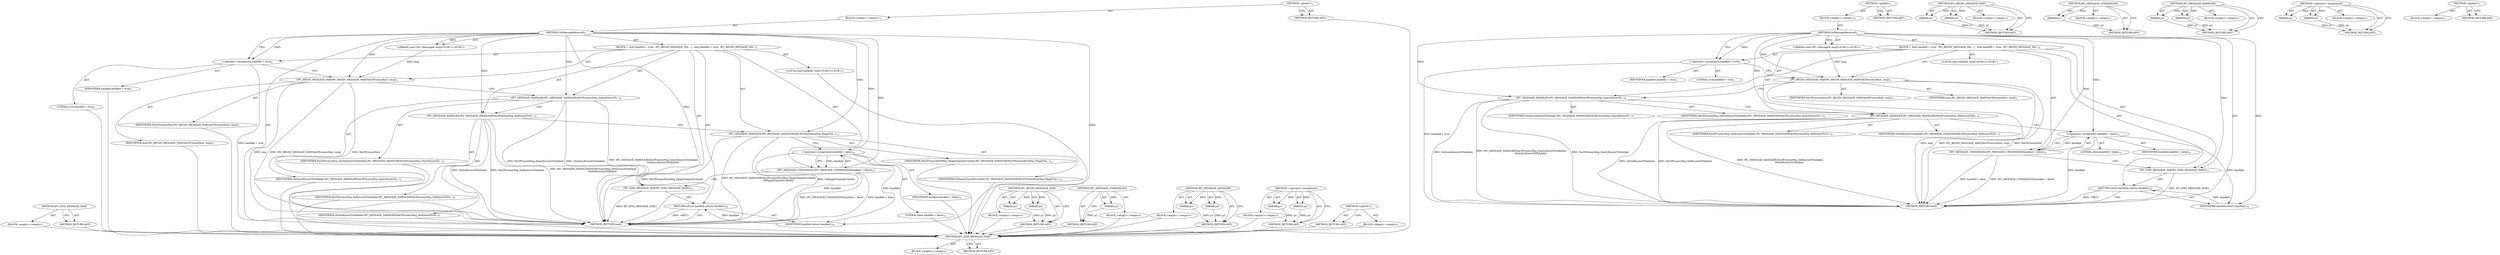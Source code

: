 digraph "&lt;global&gt;" {
vulnerable_72 [label=<(METHOD,IPC_END_MESSAGE_MAP)>];
vulnerable_73 [label=<(BLOCK,&lt;empty&gt;,&lt;empty&gt;)>];
vulnerable_74 [label=<(METHOD_RETURN,ANY)>];
vulnerable_6 [label=<(METHOD,&lt;global&gt;)<SUB>1</SUB>>];
vulnerable_7 [label=<(BLOCK,&lt;empty&gt;,&lt;empty&gt;)<SUB>1</SUB>>];
vulnerable_8 [label=<(METHOD,OnMessageReceived)<SUB>1</SUB>>];
vulnerable_9 [label="<(PARAM,const IPC::Message&amp; msg)<SUB>1</SUB>>"];
vulnerable_10 [label=<(BLOCK,{
  bool handled = true;
  IPC_BEGIN_MESSAGE_MA...,{
  bool handled = true;
  IPC_BEGIN_MESSAGE_MA...)<SUB>1</SUB>>];
vulnerable_11 [label="<(LOCAL,bool handled: bool)<SUB>2</SUB>>"];
vulnerable_12 [label=<(&lt;operator&gt;.assignment,handled = true)<SUB>2</SUB>>];
vulnerable_13 [label=<(IDENTIFIER,handled,handled = true)<SUB>2</SUB>>];
vulnerable_14 [label=<(LITERAL,true,handled = true)<SUB>2</SUB>>];
vulnerable_15 [label=<(IPC_BEGIN_MESSAGE_MAP,IPC_BEGIN_MESSAGE_MAP(NaClProcessHost, msg))<SUB>3</SUB>>];
vulnerable_16 [label=<(IDENTIFIER,NaClProcessHost,IPC_BEGIN_MESSAGE_MAP(NaClProcessHost, msg))<SUB>3</SUB>>];
vulnerable_17 [label=<(IDENTIFIER,msg,IPC_BEGIN_MESSAGE_MAP(NaClProcessHost, msg))<SUB>3</SUB>>];
vulnerable_18 [label=<(IPC_MESSAGE_HANDLER,IPC_MESSAGE_HANDLER(NaClProcessMsg_QueryKnownTo...)<SUB>4</SUB>>];
vulnerable_19 [label=<(IDENTIFIER,NaClProcessMsg_QueryKnownToValidate,IPC_MESSAGE_HANDLER(NaClProcessMsg_QueryKnownTo...)<SUB>4</SUB>>];
vulnerable_20 [label=<(IDENTIFIER,OnQueryKnownToValidate,IPC_MESSAGE_HANDLER(NaClProcessMsg_QueryKnownTo...)<SUB>5</SUB>>];
vulnerable_21 [label=<(IPC_MESSAGE_HANDLER,IPC_MESSAGE_HANDLER(NaClProcessMsg_SetKnownToVa...)<SUB>6</SUB>>];
vulnerable_22 [label=<(IDENTIFIER,NaClProcessMsg_SetKnownToValidate,IPC_MESSAGE_HANDLER(NaClProcessMsg_SetKnownToVa...)<SUB>6</SUB>>];
vulnerable_23 [label=<(IDENTIFIER,OnSetKnownToValidate,IPC_MESSAGE_HANDLER(NaClProcessMsg_SetKnownToVa...)<SUB>7</SUB>>];
vulnerable_24 [label=<(IPC_MESSAGE_HANDLER,IPC_MESSAGE_HANDLER(NaClProcessHostMsg_PpapiCha...)<SUB>12</SUB>>];
vulnerable_25 [label=<(IDENTIFIER,NaClProcessHostMsg_PpapiChannelCreated,IPC_MESSAGE_HANDLER(NaClProcessHostMsg_PpapiCha...)<SUB>12</SUB>>];
vulnerable_26 [label=<(IDENTIFIER,OnPpapiChannelCreated,IPC_MESSAGE_HANDLER(NaClProcessHostMsg_PpapiCha...)<SUB>13</SUB>>];
vulnerable_27 [label=<(IPC_MESSAGE_UNHANDLED,IPC_MESSAGE_UNHANDLED(handled = false))<SUB>14</SUB>>];
vulnerable_28 [label=<(&lt;operator&gt;.assignment,handled = false)<SUB>14</SUB>>];
vulnerable_29 [label=<(IDENTIFIER,handled,handled = false)<SUB>14</SUB>>];
vulnerable_30 [label=<(LITERAL,false,handled = false)<SUB>14</SUB>>];
vulnerable_31 [label=<(IPC_END_MESSAGE_MAP,IPC_END_MESSAGE_MAP())<SUB>15</SUB>>];
vulnerable_32 [label=<(RETURN,return handled;,return handled;)<SUB>16</SUB>>];
vulnerable_33 [label=<(IDENTIFIER,handled,return handled;)<SUB>16</SUB>>];
vulnerable_34 [label=<(METHOD_RETURN,bool)<SUB>1</SUB>>];
vulnerable_36 [label=<(METHOD_RETURN,ANY)<SUB>1</SUB>>];
vulnerable_58 [label=<(METHOD,IPC_BEGIN_MESSAGE_MAP)>];
vulnerable_59 [label=<(PARAM,p1)>];
vulnerable_60 [label=<(PARAM,p2)>];
vulnerable_61 [label=<(BLOCK,&lt;empty&gt;,&lt;empty&gt;)>];
vulnerable_62 [label=<(METHOD_RETURN,ANY)>];
vulnerable_68 [label=<(METHOD,IPC_MESSAGE_UNHANDLED)>];
vulnerable_69 [label=<(PARAM,p1)>];
vulnerable_70 [label=<(BLOCK,&lt;empty&gt;,&lt;empty&gt;)>];
vulnerable_71 [label=<(METHOD_RETURN,ANY)>];
vulnerable_63 [label=<(METHOD,IPC_MESSAGE_HANDLER)>];
vulnerable_64 [label=<(PARAM,p1)>];
vulnerable_65 [label=<(PARAM,p2)>];
vulnerable_66 [label=<(BLOCK,&lt;empty&gt;,&lt;empty&gt;)>];
vulnerable_67 [label=<(METHOD_RETURN,ANY)>];
vulnerable_53 [label=<(METHOD,&lt;operator&gt;.assignment)>];
vulnerable_54 [label=<(PARAM,p1)>];
vulnerable_55 [label=<(PARAM,p2)>];
vulnerable_56 [label=<(BLOCK,&lt;empty&gt;,&lt;empty&gt;)>];
vulnerable_57 [label=<(METHOD_RETURN,ANY)>];
vulnerable_47 [label=<(METHOD,&lt;global&gt;)<SUB>1</SUB>>];
vulnerable_48 [label=<(BLOCK,&lt;empty&gt;,&lt;empty&gt;)>];
vulnerable_49 [label=<(METHOD_RETURN,ANY)>];
fixed_69 [label=<(METHOD,IPC_END_MESSAGE_MAP)>];
fixed_70 [label=<(BLOCK,&lt;empty&gt;,&lt;empty&gt;)>];
fixed_71 [label=<(METHOD_RETURN,ANY)>];
fixed_6 [label=<(METHOD,&lt;global&gt;)<SUB>1</SUB>>];
fixed_7 [label=<(BLOCK,&lt;empty&gt;,&lt;empty&gt;)<SUB>1</SUB>>];
fixed_8 [label=<(METHOD,OnMessageReceived)<SUB>1</SUB>>];
fixed_9 [label="<(PARAM,const IPC::Message&amp; msg)<SUB>1</SUB>>"];
fixed_10 [label=<(BLOCK,{
  bool handled = true;
  IPC_BEGIN_MESSAGE_MA...,{
  bool handled = true;
  IPC_BEGIN_MESSAGE_MA...)<SUB>1</SUB>>];
fixed_11 [label="<(LOCAL,bool handled: bool)<SUB>2</SUB>>"];
fixed_12 [label=<(&lt;operator&gt;.assignment,handled = true)<SUB>2</SUB>>];
fixed_13 [label=<(IDENTIFIER,handled,handled = true)<SUB>2</SUB>>];
fixed_14 [label=<(LITERAL,true,handled = true)<SUB>2</SUB>>];
fixed_15 [label=<(IPC_BEGIN_MESSAGE_MAP,IPC_BEGIN_MESSAGE_MAP(NaClProcessHost, msg))<SUB>3</SUB>>];
fixed_16 [label=<(IDENTIFIER,NaClProcessHost,IPC_BEGIN_MESSAGE_MAP(NaClProcessHost, msg))<SUB>3</SUB>>];
fixed_17 [label=<(IDENTIFIER,msg,IPC_BEGIN_MESSAGE_MAP(NaClProcessHost, msg))<SUB>3</SUB>>];
fixed_18 [label=<(IPC_MESSAGE_HANDLER,IPC_MESSAGE_HANDLER(NaClProcessMsg_QueryKnownTo...)<SUB>4</SUB>>];
fixed_19 [label=<(IDENTIFIER,NaClProcessMsg_QueryKnownToValidate,IPC_MESSAGE_HANDLER(NaClProcessMsg_QueryKnownTo...)<SUB>4</SUB>>];
fixed_20 [label=<(IDENTIFIER,OnQueryKnownToValidate,IPC_MESSAGE_HANDLER(NaClProcessMsg_QueryKnownTo...)<SUB>5</SUB>>];
fixed_21 [label=<(IPC_MESSAGE_HANDLER,IPC_MESSAGE_HANDLER(NaClProcessMsg_SetKnownToVa...)<SUB>6</SUB>>];
fixed_22 [label=<(IDENTIFIER,NaClProcessMsg_SetKnownToValidate,IPC_MESSAGE_HANDLER(NaClProcessMsg_SetKnownToVa...)<SUB>6</SUB>>];
fixed_23 [label=<(IDENTIFIER,OnSetKnownToValidate,IPC_MESSAGE_HANDLER(NaClProcessMsg_SetKnownToVa...)<SUB>7</SUB>>];
fixed_24 [label=<(IPC_MESSAGE_UNHANDLED,IPC_MESSAGE_UNHANDLED(handled = false))<SUB>12</SUB>>];
fixed_25 [label=<(&lt;operator&gt;.assignment,handled = false)<SUB>12</SUB>>];
fixed_26 [label=<(IDENTIFIER,handled,handled = false)<SUB>12</SUB>>];
fixed_27 [label=<(LITERAL,false,handled = false)<SUB>12</SUB>>];
fixed_28 [label=<(IPC_END_MESSAGE_MAP,IPC_END_MESSAGE_MAP())<SUB>13</SUB>>];
fixed_29 [label=<(RETURN,return handled;,return handled;)<SUB>14</SUB>>];
fixed_30 [label=<(IDENTIFIER,handled,return handled;)<SUB>14</SUB>>];
fixed_31 [label=<(METHOD_RETURN,bool)<SUB>1</SUB>>];
fixed_33 [label=<(METHOD_RETURN,ANY)<SUB>1</SUB>>];
fixed_55 [label=<(METHOD,IPC_BEGIN_MESSAGE_MAP)>];
fixed_56 [label=<(PARAM,p1)>];
fixed_57 [label=<(PARAM,p2)>];
fixed_58 [label=<(BLOCK,&lt;empty&gt;,&lt;empty&gt;)>];
fixed_59 [label=<(METHOD_RETURN,ANY)>];
fixed_65 [label=<(METHOD,IPC_MESSAGE_UNHANDLED)>];
fixed_66 [label=<(PARAM,p1)>];
fixed_67 [label=<(BLOCK,&lt;empty&gt;,&lt;empty&gt;)>];
fixed_68 [label=<(METHOD_RETURN,ANY)>];
fixed_60 [label=<(METHOD,IPC_MESSAGE_HANDLER)>];
fixed_61 [label=<(PARAM,p1)>];
fixed_62 [label=<(PARAM,p2)>];
fixed_63 [label=<(BLOCK,&lt;empty&gt;,&lt;empty&gt;)>];
fixed_64 [label=<(METHOD_RETURN,ANY)>];
fixed_50 [label=<(METHOD,&lt;operator&gt;.assignment)>];
fixed_51 [label=<(PARAM,p1)>];
fixed_52 [label=<(PARAM,p2)>];
fixed_53 [label=<(BLOCK,&lt;empty&gt;,&lt;empty&gt;)>];
fixed_54 [label=<(METHOD_RETURN,ANY)>];
fixed_44 [label=<(METHOD,&lt;global&gt;)<SUB>1</SUB>>];
fixed_45 [label=<(BLOCK,&lt;empty&gt;,&lt;empty&gt;)>];
fixed_46 [label=<(METHOD_RETURN,ANY)>];
vulnerable_72 -> vulnerable_73  [key=0, label="AST: "];
vulnerable_72 -> vulnerable_74  [key=0, label="AST: "];
vulnerable_72 -> vulnerable_74  [key=1, label="CFG: "];
vulnerable_73 -> fixed_69  [key=0];
vulnerable_74 -> fixed_69  [key=0];
vulnerable_6 -> vulnerable_7  [key=0, label="AST: "];
vulnerable_6 -> vulnerable_36  [key=0, label="AST: "];
vulnerable_6 -> vulnerable_36  [key=1, label="CFG: "];
vulnerable_7 -> vulnerable_8  [key=0, label="AST: "];
vulnerable_8 -> vulnerable_9  [key=0, label="AST: "];
vulnerable_8 -> vulnerable_9  [key=1, label="DDG: "];
vulnerable_8 -> vulnerable_10  [key=0, label="AST: "];
vulnerable_8 -> vulnerable_34  [key=0, label="AST: "];
vulnerable_8 -> vulnerable_12  [key=0, label="CFG: "];
vulnerable_8 -> vulnerable_12  [key=1, label="DDG: "];
vulnerable_8 -> vulnerable_31  [key=0, label="DDG: "];
vulnerable_8 -> vulnerable_15  [key=0, label="DDG: "];
vulnerable_8 -> vulnerable_18  [key=0, label="DDG: "];
vulnerable_8 -> vulnerable_21  [key=0, label="DDG: "];
vulnerable_8 -> vulnerable_24  [key=0, label="DDG: "];
vulnerable_8 -> vulnerable_27  [key=0, label="DDG: "];
vulnerable_8 -> vulnerable_33  [key=0, label="DDG: "];
vulnerable_8 -> vulnerable_28  [key=0, label="DDG: "];
vulnerable_9 -> vulnerable_15  [key=0, label="DDG: msg"];
vulnerable_10 -> vulnerable_11  [key=0, label="AST: "];
vulnerable_10 -> vulnerable_12  [key=0, label="AST: "];
vulnerable_10 -> vulnerable_15  [key=0, label="AST: "];
vulnerable_10 -> vulnerable_18  [key=0, label="AST: "];
vulnerable_10 -> vulnerable_21  [key=0, label="AST: "];
vulnerable_10 -> vulnerable_24  [key=0, label="AST: "];
vulnerable_10 -> vulnerable_27  [key=0, label="AST: "];
vulnerable_10 -> vulnerable_31  [key=0, label="AST: "];
vulnerable_10 -> vulnerable_32  [key=0, label="AST: "];
vulnerable_11 -> fixed_69  [key=0];
vulnerable_12 -> vulnerable_13  [key=0, label="AST: "];
vulnerable_12 -> vulnerable_14  [key=0, label="AST: "];
vulnerable_12 -> vulnerable_15  [key=0, label="CFG: "];
vulnerable_12 -> vulnerable_34  [key=0, label="DDG: handled = true"];
vulnerable_13 -> fixed_69  [key=0];
vulnerable_14 -> fixed_69  [key=0];
vulnerable_15 -> vulnerable_16  [key=0, label="AST: "];
vulnerable_15 -> vulnerable_17  [key=0, label="AST: "];
vulnerable_15 -> vulnerable_18  [key=0, label="CFG: "];
vulnerable_15 -> vulnerable_34  [key=0, label="DDG: msg"];
vulnerable_15 -> vulnerable_34  [key=1, label="DDG: IPC_BEGIN_MESSAGE_MAP(NaClProcessHost, msg)"];
vulnerable_15 -> vulnerable_34  [key=2, label="DDG: NaClProcessHost"];
vulnerable_16 -> fixed_69  [key=0];
vulnerable_17 -> fixed_69  [key=0];
vulnerable_18 -> vulnerable_19  [key=0, label="AST: "];
vulnerable_18 -> vulnerable_20  [key=0, label="AST: "];
vulnerable_18 -> vulnerable_21  [key=0, label="CFG: "];
vulnerable_18 -> vulnerable_34  [key=0, label="DDG: OnQueryKnownToValidate"];
vulnerable_18 -> vulnerable_34  [key=1, label="DDG: IPC_MESSAGE_HANDLER(NaClProcessMsg_QueryKnownToValidate,
                        OnQueryKnownToValidate)"];
vulnerable_18 -> vulnerable_34  [key=2, label="DDG: NaClProcessMsg_QueryKnownToValidate"];
vulnerable_19 -> fixed_69  [key=0];
vulnerable_20 -> fixed_69  [key=0];
vulnerable_21 -> vulnerable_22  [key=0, label="AST: "];
vulnerable_21 -> vulnerable_23  [key=0, label="AST: "];
vulnerable_21 -> vulnerable_24  [key=0, label="CFG: "];
vulnerable_21 -> vulnerable_34  [key=0, label="DDG: NaClProcessMsg_SetKnownToValidate"];
vulnerable_21 -> vulnerable_34  [key=1, label="DDG: IPC_MESSAGE_HANDLER(NaClProcessMsg_SetKnownToValidate,
                        OnSetKnownToValidate)"];
vulnerable_21 -> vulnerable_34  [key=2, label="DDG: OnSetKnownToValidate"];
vulnerable_22 -> fixed_69  [key=0];
vulnerable_23 -> fixed_69  [key=0];
vulnerable_24 -> vulnerable_25  [key=0, label="AST: "];
vulnerable_24 -> vulnerable_26  [key=0, label="AST: "];
vulnerable_24 -> vulnerable_28  [key=0, label="CFG: "];
vulnerable_24 -> vulnerable_34  [key=0, label="DDG: NaClProcessHostMsg_PpapiChannelCreated"];
vulnerable_24 -> vulnerable_34  [key=1, label="DDG: IPC_MESSAGE_HANDLER(NaClProcessHostMsg_PpapiChannelCreated,
                        OnPpapiChannelCreated)"];
vulnerable_24 -> vulnerable_34  [key=2, label="DDG: OnPpapiChannelCreated"];
vulnerable_25 -> fixed_69  [key=0];
vulnerable_26 -> fixed_69  [key=0];
vulnerable_27 -> vulnerable_28  [key=0, label="AST: "];
vulnerable_27 -> vulnerable_31  [key=0, label="CFG: "];
vulnerable_27 -> vulnerable_34  [key=0, label="DDG: handled = false"];
vulnerable_27 -> vulnerable_34  [key=1, label="DDG: IPC_MESSAGE_UNHANDLED(handled = false)"];
vulnerable_28 -> vulnerable_29  [key=0, label="AST: "];
vulnerable_28 -> vulnerable_30  [key=0, label="AST: "];
vulnerable_28 -> vulnerable_27  [key=0, label="CFG: "];
vulnerable_28 -> vulnerable_27  [key=1, label="DDG: handled"];
vulnerable_28 -> vulnerable_34  [key=0, label="DDG: handled"];
vulnerable_28 -> vulnerable_33  [key=0, label="DDG: handled"];
vulnerable_29 -> fixed_69  [key=0];
vulnerable_30 -> fixed_69  [key=0];
vulnerable_31 -> vulnerable_32  [key=0, label="CFG: "];
vulnerable_31 -> vulnerable_34  [key=0, label="DDG: IPC_END_MESSAGE_MAP()"];
vulnerable_32 -> vulnerable_33  [key=0, label="AST: "];
vulnerable_32 -> vulnerable_34  [key=0, label="CFG: "];
vulnerable_32 -> vulnerable_34  [key=1, label="DDG: &lt;RET&gt;"];
vulnerable_33 -> vulnerable_32  [key=0, label="DDG: handled"];
vulnerable_34 -> fixed_69  [key=0];
vulnerable_36 -> fixed_69  [key=0];
vulnerable_58 -> vulnerable_59  [key=0, label="AST: "];
vulnerable_58 -> vulnerable_59  [key=1, label="DDG: "];
vulnerable_58 -> vulnerable_61  [key=0, label="AST: "];
vulnerable_58 -> vulnerable_60  [key=0, label="AST: "];
vulnerable_58 -> vulnerable_60  [key=1, label="DDG: "];
vulnerable_58 -> vulnerable_62  [key=0, label="AST: "];
vulnerable_58 -> vulnerable_62  [key=1, label="CFG: "];
vulnerable_59 -> vulnerable_62  [key=0, label="DDG: p1"];
vulnerable_60 -> vulnerable_62  [key=0, label="DDG: p2"];
vulnerable_61 -> fixed_69  [key=0];
vulnerable_62 -> fixed_69  [key=0];
vulnerable_68 -> vulnerable_69  [key=0, label="AST: "];
vulnerable_68 -> vulnerable_69  [key=1, label="DDG: "];
vulnerable_68 -> vulnerable_70  [key=0, label="AST: "];
vulnerable_68 -> vulnerable_71  [key=0, label="AST: "];
vulnerable_68 -> vulnerable_71  [key=1, label="CFG: "];
vulnerable_69 -> vulnerable_71  [key=0, label="DDG: p1"];
vulnerable_70 -> fixed_69  [key=0];
vulnerable_71 -> fixed_69  [key=0];
vulnerable_63 -> vulnerable_64  [key=0, label="AST: "];
vulnerable_63 -> vulnerable_64  [key=1, label="DDG: "];
vulnerable_63 -> vulnerable_66  [key=0, label="AST: "];
vulnerable_63 -> vulnerable_65  [key=0, label="AST: "];
vulnerable_63 -> vulnerable_65  [key=1, label="DDG: "];
vulnerable_63 -> vulnerable_67  [key=0, label="AST: "];
vulnerable_63 -> vulnerable_67  [key=1, label="CFG: "];
vulnerable_64 -> vulnerable_67  [key=0, label="DDG: p1"];
vulnerable_65 -> vulnerable_67  [key=0, label="DDG: p2"];
vulnerable_66 -> fixed_69  [key=0];
vulnerable_67 -> fixed_69  [key=0];
vulnerable_53 -> vulnerable_54  [key=0, label="AST: "];
vulnerable_53 -> vulnerable_54  [key=1, label="DDG: "];
vulnerable_53 -> vulnerable_56  [key=0, label="AST: "];
vulnerable_53 -> vulnerable_55  [key=0, label="AST: "];
vulnerable_53 -> vulnerable_55  [key=1, label="DDG: "];
vulnerable_53 -> vulnerable_57  [key=0, label="AST: "];
vulnerable_53 -> vulnerable_57  [key=1, label="CFG: "];
vulnerable_54 -> vulnerable_57  [key=0, label="DDG: p1"];
vulnerable_55 -> vulnerable_57  [key=0, label="DDG: p2"];
vulnerable_56 -> fixed_69  [key=0];
vulnerable_57 -> fixed_69  [key=0];
vulnerable_47 -> vulnerable_48  [key=0, label="AST: "];
vulnerable_47 -> vulnerable_49  [key=0, label="AST: "];
vulnerable_47 -> vulnerable_49  [key=1, label="CFG: "];
vulnerable_48 -> fixed_69  [key=0];
vulnerable_49 -> fixed_69  [key=0];
fixed_69 -> fixed_70  [key=0, label="AST: "];
fixed_69 -> fixed_71  [key=0, label="AST: "];
fixed_69 -> fixed_71  [key=1, label="CFG: "];
fixed_6 -> fixed_7  [key=0, label="AST: "];
fixed_6 -> fixed_33  [key=0, label="AST: "];
fixed_6 -> fixed_33  [key=1, label="CFG: "];
fixed_7 -> fixed_8  [key=0, label="AST: "];
fixed_8 -> fixed_9  [key=0, label="AST: "];
fixed_8 -> fixed_9  [key=1, label="DDG: "];
fixed_8 -> fixed_10  [key=0, label="AST: "];
fixed_8 -> fixed_31  [key=0, label="AST: "];
fixed_8 -> fixed_12  [key=0, label="CFG: "];
fixed_8 -> fixed_12  [key=1, label="DDG: "];
fixed_8 -> fixed_28  [key=0, label="DDG: "];
fixed_8 -> fixed_15  [key=0, label="DDG: "];
fixed_8 -> fixed_18  [key=0, label="DDG: "];
fixed_8 -> fixed_21  [key=0, label="DDG: "];
fixed_8 -> fixed_24  [key=0, label="DDG: "];
fixed_8 -> fixed_30  [key=0, label="DDG: "];
fixed_8 -> fixed_25  [key=0, label="DDG: "];
fixed_9 -> fixed_15  [key=0, label="DDG: msg"];
fixed_10 -> fixed_11  [key=0, label="AST: "];
fixed_10 -> fixed_12  [key=0, label="AST: "];
fixed_10 -> fixed_15  [key=0, label="AST: "];
fixed_10 -> fixed_18  [key=0, label="AST: "];
fixed_10 -> fixed_21  [key=0, label="AST: "];
fixed_10 -> fixed_24  [key=0, label="AST: "];
fixed_10 -> fixed_28  [key=0, label="AST: "];
fixed_10 -> fixed_29  [key=0, label="AST: "];
fixed_12 -> fixed_13  [key=0, label="AST: "];
fixed_12 -> fixed_14  [key=0, label="AST: "];
fixed_12 -> fixed_15  [key=0, label="CFG: "];
fixed_12 -> fixed_31  [key=0, label="DDG: handled = true"];
fixed_15 -> fixed_16  [key=0, label="AST: "];
fixed_15 -> fixed_17  [key=0, label="AST: "];
fixed_15 -> fixed_18  [key=0, label="CFG: "];
fixed_15 -> fixed_31  [key=0, label="DDG: msg"];
fixed_15 -> fixed_31  [key=1, label="DDG: IPC_BEGIN_MESSAGE_MAP(NaClProcessHost, msg)"];
fixed_15 -> fixed_31  [key=2, label="DDG: NaClProcessHost"];
fixed_18 -> fixed_19  [key=0, label="AST: "];
fixed_18 -> fixed_20  [key=0, label="AST: "];
fixed_18 -> fixed_21  [key=0, label="CFG: "];
fixed_18 -> fixed_31  [key=0, label="DDG: OnQueryKnownToValidate"];
fixed_18 -> fixed_31  [key=1, label="DDG: IPC_MESSAGE_HANDLER(NaClProcessMsg_QueryKnownToValidate,
                        OnQueryKnownToValidate)"];
fixed_18 -> fixed_31  [key=2, label="DDG: NaClProcessMsg_QueryKnownToValidate"];
fixed_21 -> fixed_22  [key=0, label="AST: "];
fixed_21 -> fixed_23  [key=0, label="AST: "];
fixed_21 -> fixed_25  [key=0, label="CFG: "];
fixed_21 -> fixed_31  [key=0, label="DDG: NaClProcessMsg_SetKnownToValidate"];
fixed_21 -> fixed_31  [key=1, label="DDG: IPC_MESSAGE_HANDLER(NaClProcessMsg_SetKnownToValidate,
                        OnSetKnownToValidate)"];
fixed_21 -> fixed_31  [key=2, label="DDG: OnSetKnownToValidate"];
fixed_24 -> fixed_25  [key=0, label="AST: "];
fixed_24 -> fixed_28  [key=0, label="CFG: "];
fixed_24 -> fixed_31  [key=0, label="DDG: handled = false"];
fixed_24 -> fixed_31  [key=1, label="DDG: IPC_MESSAGE_UNHANDLED(handled = false)"];
fixed_25 -> fixed_26  [key=0, label="AST: "];
fixed_25 -> fixed_27  [key=0, label="AST: "];
fixed_25 -> fixed_24  [key=0, label="CFG: "];
fixed_25 -> fixed_24  [key=1, label="DDG: handled"];
fixed_25 -> fixed_31  [key=0, label="DDG: handled"];
fixed_25 -> fixed_30  [key=0, label="DDG: handled"];
fixed_28 -> fixed_29  [key=0, label="CFG: "];
fixed_28 -> fixed_31  [key=0, label="DDG: IPC_END_MESSAGE_MAP()"];
fixed_29 -> fixed_30  [key=0, label="AST: "];
fixed_29 -> fixed_31  [key=0, label="CFG: "];
fixed_29 -> fixed_31  [key=1, label="DDG: &lt;RET&gt;"];
fixed_30 -> fixed_29  [key=0, label="DDG: handled"];
fixed_55 -> fixed_56  [key=0, label="AST: "];
fixed_55 -> fixed_56  [key=1, label="DDG: "];
fixed_55 -> fixed_58  [key=0, label="AST: "];
fixed_55 -> fixed_57  [key=0, label="AST: "];
fixed_55 -> fixed_57  [key=1, label="DDG: "];
fixed_55 -> fixed_59  [key=0, label="AST: "];
fixed_55 -> fixed_59  [key=1, label="CFG: "];
fixed_56 -> fixed_59  [key=0, label="DDG: p1"];
fixed_57 -> fixed_59  [key=0, label="DDG: p2"];
fixed_65 -> fixed_66  [key=0, label="AST: "];
fixed_65 -> fixed_66  [key=1, label="DDG: "];
fixed_65 -> fixed_67  [key=0, label="AST: "];
fixed_65 -> fixed_68  [key=0, label="AST: "];
fixed_65 -> fixed_68  [key=1, label="CFG: "];
fixed_66 -> fixed_68  [key=0, label="DDG: p1"];
fixed_60 -> fixed_61  [key=0, label="AST: "];
fixed_60 -> fixed_61  [key=1, label="DDG: "];
fixed_60 -> fixed_63  [key=0, label="AST: "];
fixed_60 -> fixed_62  [key=0, label="AST: "];
fixed_60 -> fixed_62  [key=1, label="DDG: "];
fixed_60 -> fixed_64  [key=0, label="AST: "];
fixed_60 -> fixed_64  [key=1, label="CFG: "];
fixed_61 -> fixed_64  [key=0, label="DDG: p1"];
fixed_62 -> fixed_64  [key=0, label="DDG: p2"];
fixed_50 -> fixed_51  [key=0, label="AST: "];
fixed_50 -> fixed_51  [key=1, label="DDG: "];
fixed_50 -> fixed_53  [key=0, label="AST: "];
fixed_50 -> fixed_52  [key=0, label="AST: "];
fixed_50 -> fixed_52  [key=1, label="DDG: "];
fixed_50 -> fixed_54  [key=0, label="AST: "];
fixed_50 -> fixed_54  [key=1, label="CFG: "];
fixed_51 -> fixed_54  [key=0, label="DDG: p1"];
fixed_52 -> fixed_54  [key=0, label="DDG: p2"];
fixed_44 -> fixed_45  [key=0, label="AST: "];
fixed_44 -> fixed_46  [key=0, label="AST: "];
fixed_44 -> fixed_46  [key=1, label="CFG: "];
}
